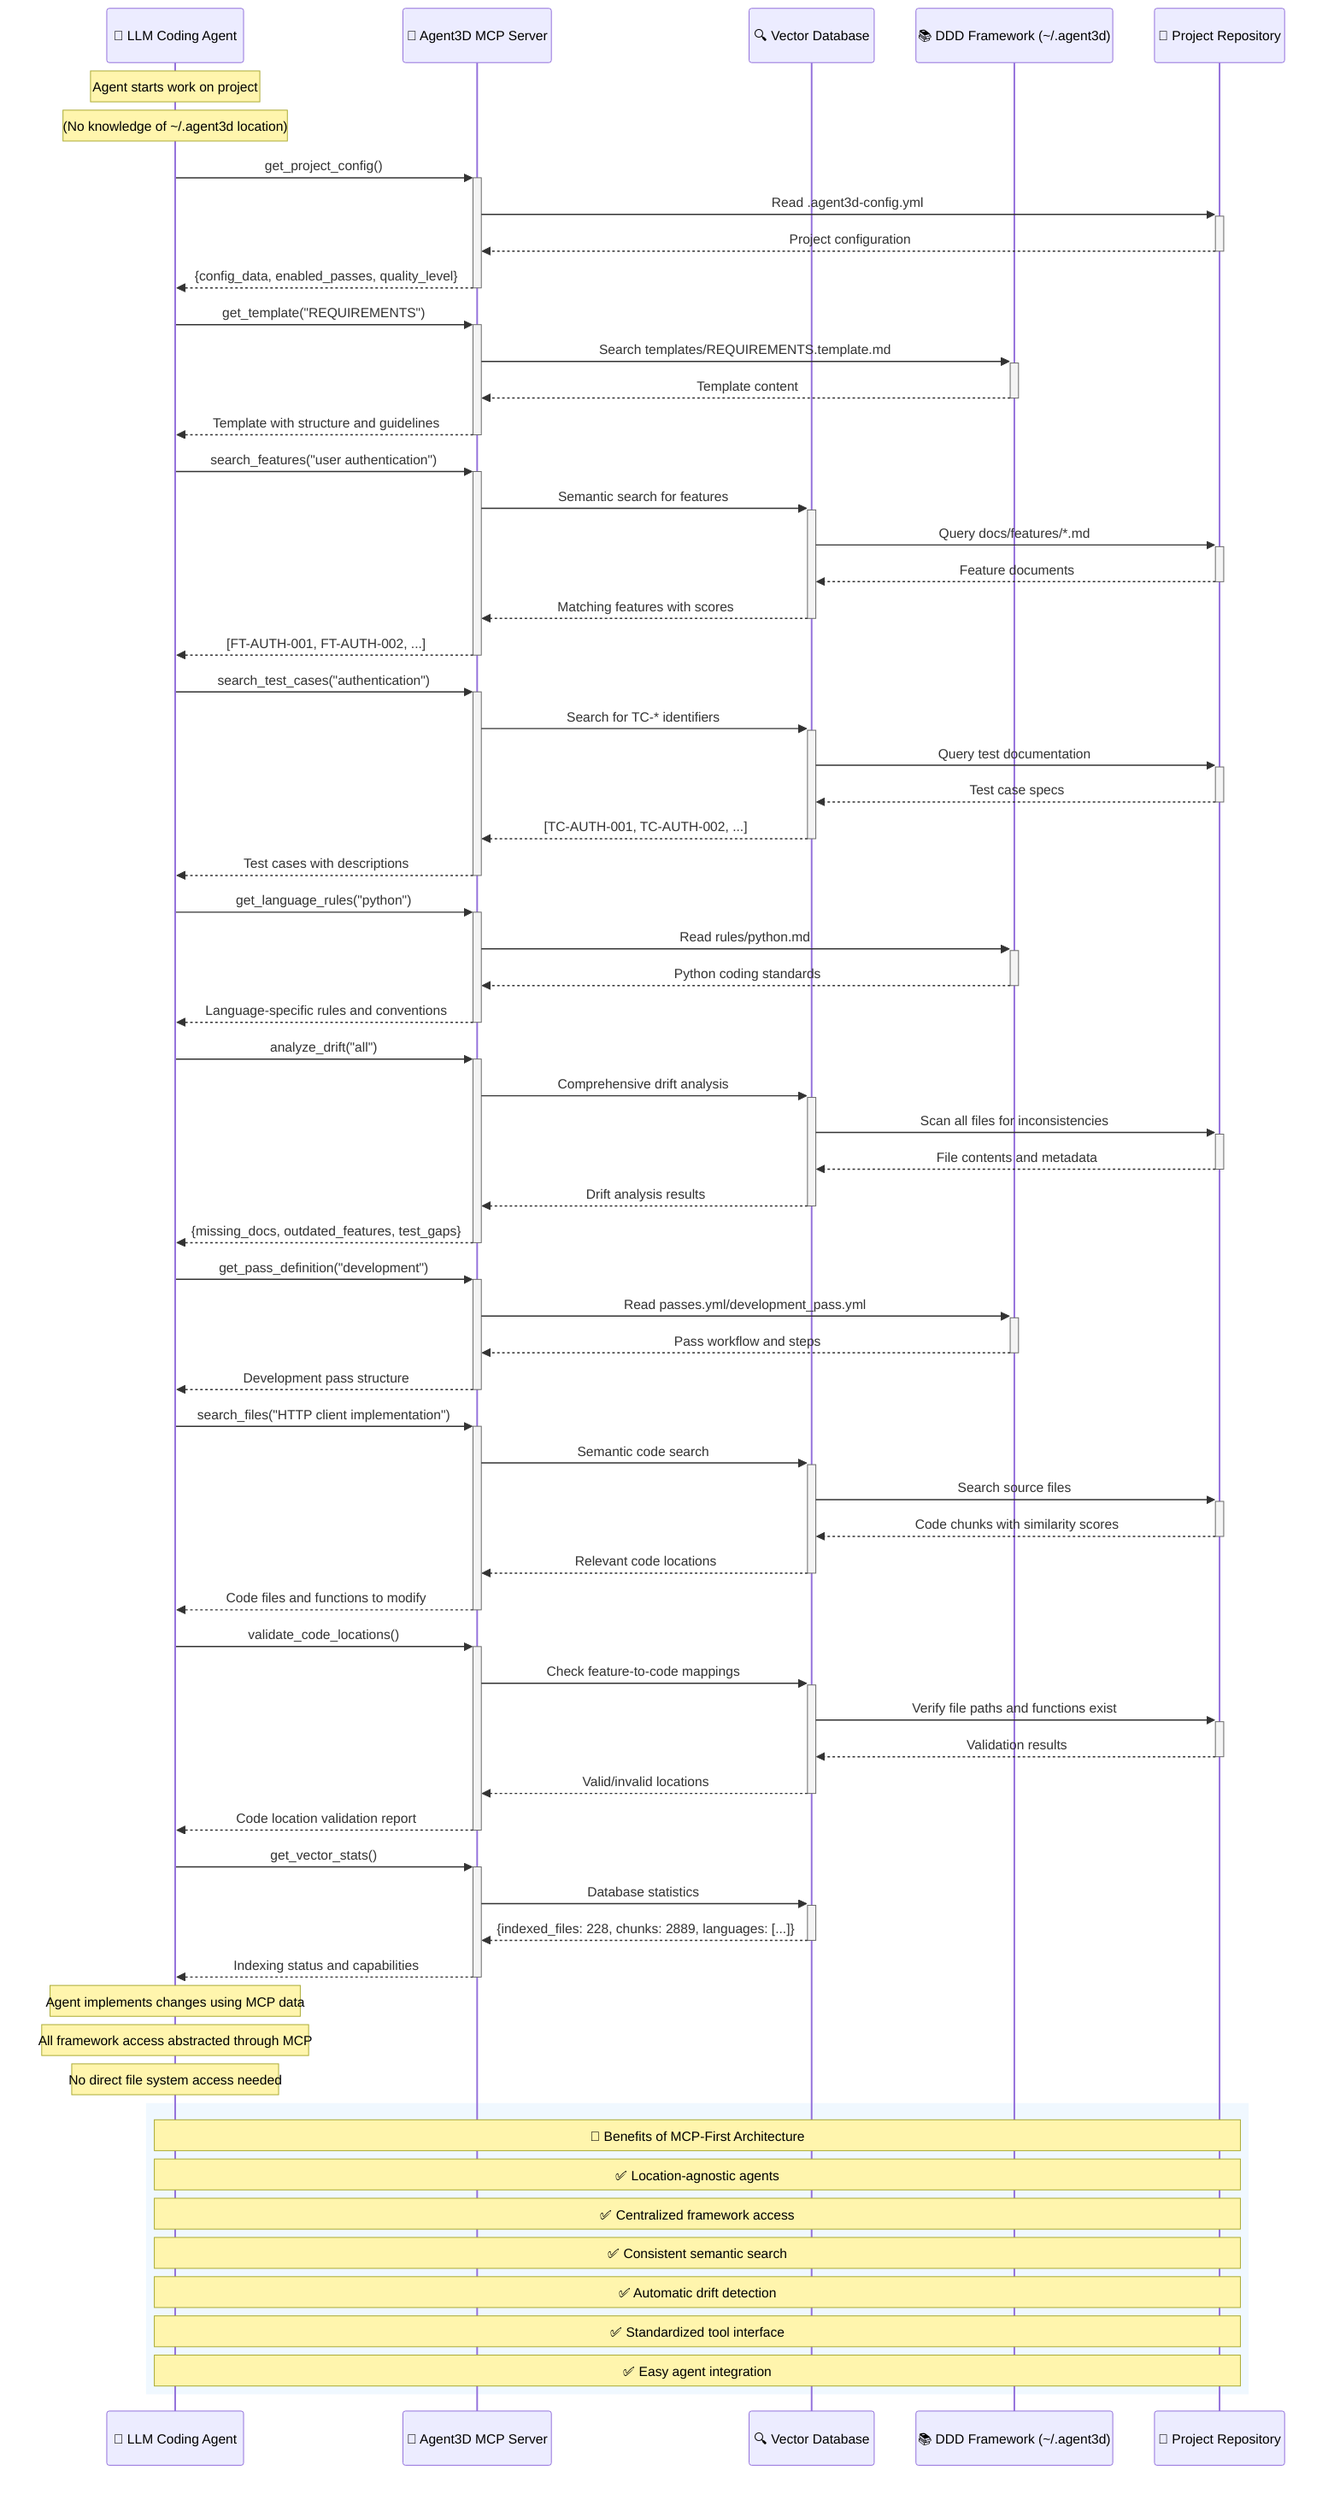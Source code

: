 sequenceDiagram
    participant Agent as 🤖 LLM Coding Agent
    participant MCP as 📡 Agent3D MCP Server
    participant VDB as 🔍 Vector Database
    participant Framework as 📚 DDD Framework (~/.agent3d)
    participant Project as 📁 Project Repository

    Note over Agent: Agent starts work on project
    Note over Agent: (No knowledge of ~/.agent3d location)

    %% 1. Get Project Configuration
    Agent->>+MCP: get_project_config()
    MCP->>+Project: Read .agent3d-config.yml
    Project-->>-MCP: Project configuration
    MCP-->>-Agent: {config_data, enabled_passes, quality_level}

    %% 2. Get Template for Documentation
    Agent->>+MCP: get_template("REQUIREMENTS")
    MCP->>+Framework: Search templates/REQUIREMENTS.template.md
    Framework-->>-MCP: Template content
    MCP-->>-Agent: Template with structure and guidelines

    %% 3. Search for Existing Features
    Agent->>+MCP: search_features("user authentication")
    MCP->>+VDB: Semantic search for features
    VDB->>+Project: Query docs/features/*.md
    Project-->>-VDB: Feature documents
    VDB-->>-MCP: Matching features with scores
    MCP-->>-Agent: [FT-AUTH-001, FT-AUTH-002, ...]

    %% 4. Find Related Test Cases
    Agent->>+MCP: search_test_cases("authentication")
    MCP->>+VDB: Search for TC-* identifiers
    VDB->>+Project: Query test documentation
    Project-->>-VDB: Test case specs
    VDB-->>-MCP: [TC-AUTH-001, TC-AUTH-002, ...]
    MCP-->>-Agent: Test cases with descriptions

    %% 5. Get Language Rules
    Agent->>+MCP: get_language_rules("python")
    MCP->>+Framework: Read rules/python.md
    Framework-->>-MCP: Python coding standards
    MCP-->>-Agent: Language-specific rules and conventions

    %% 6. Analyze Current State
    Agent->>+MCP: analyze_drift("all")
    MCP->>+VDB: Comprehensive drift analysis
    VDB->>+Project: Scan all files for inconsistencies
    Project-->>-VDB: File contents and metadata
    VDB-->>-MCP: Drift analysis results
    MCP-->>-Agent: {missing_docs, outdated_features, test_gaps}

    %% 7. Get Pass Definition
    Agent->>+MCP: get_pass_definition("development")
    MCP->>+Framework: Read passes.yml/development_pass.yml
    Framework-->>-MCP: Pass workflow and steps
    MCP-->>-Agent: Development pass structure

    %% 8. Search for Implementation Code
    Agent->>+MCP: search_files("HTTP client implementation")
    MCP->>+VDB: Semantic code search
    VDB->>+Project: Search source files
    Project-->>-VDB: Code chunks with similarity scores
    VDB-->>-MCP: Relevant code locations
    MCP-->>-Agent: Code files and functions to modify

    %% 9. Validate Code Locations
    Agent->>+MCP: validate_code_locations()
    MCP->>+VDB: Check feature-to-code mappings
    VDB->>+Project: Verify file paths and functions exist
    Project-->>-VDB: Validation results
    VDB-->>-MCP: Valid/invalid locations
    MCP-->>-Agent: Code location validation report

    %% 10. Get Vector Database Stats
    Agent->>+MCP: get_vector_stats()
    MCP->>+VDB: Database statistics
    VDB-->>-MCP: {indexed_files: 228, chunks: 2889, languages: [...]}
    MCP-->>-Agent: Indexing status and capabilities

    Note over Agent: Agent implements changes using MCP data
    Note over Agent: All framework access abstracted through MCP
    Note over Agent: No direct file system access needed

    %% Benefits Box
    rect rgb(240, 248, 255)
        Note over Agent, Project: 🎯 Benefits of MCP-First Architecture
        Note over Agent, Project: ✅ Location-agnostic agents
        Note over Agent, Project: ✅ Centralized framework access
        Note over Agent, Project: ✅ Consistent semantic search
        Note over Agent, Project: ✅ Automatic drift detection
        Note over Agent, Project: ✅ Standardized tool interface
        Note over Agent, Project: ✅ Easy agent integration
    end